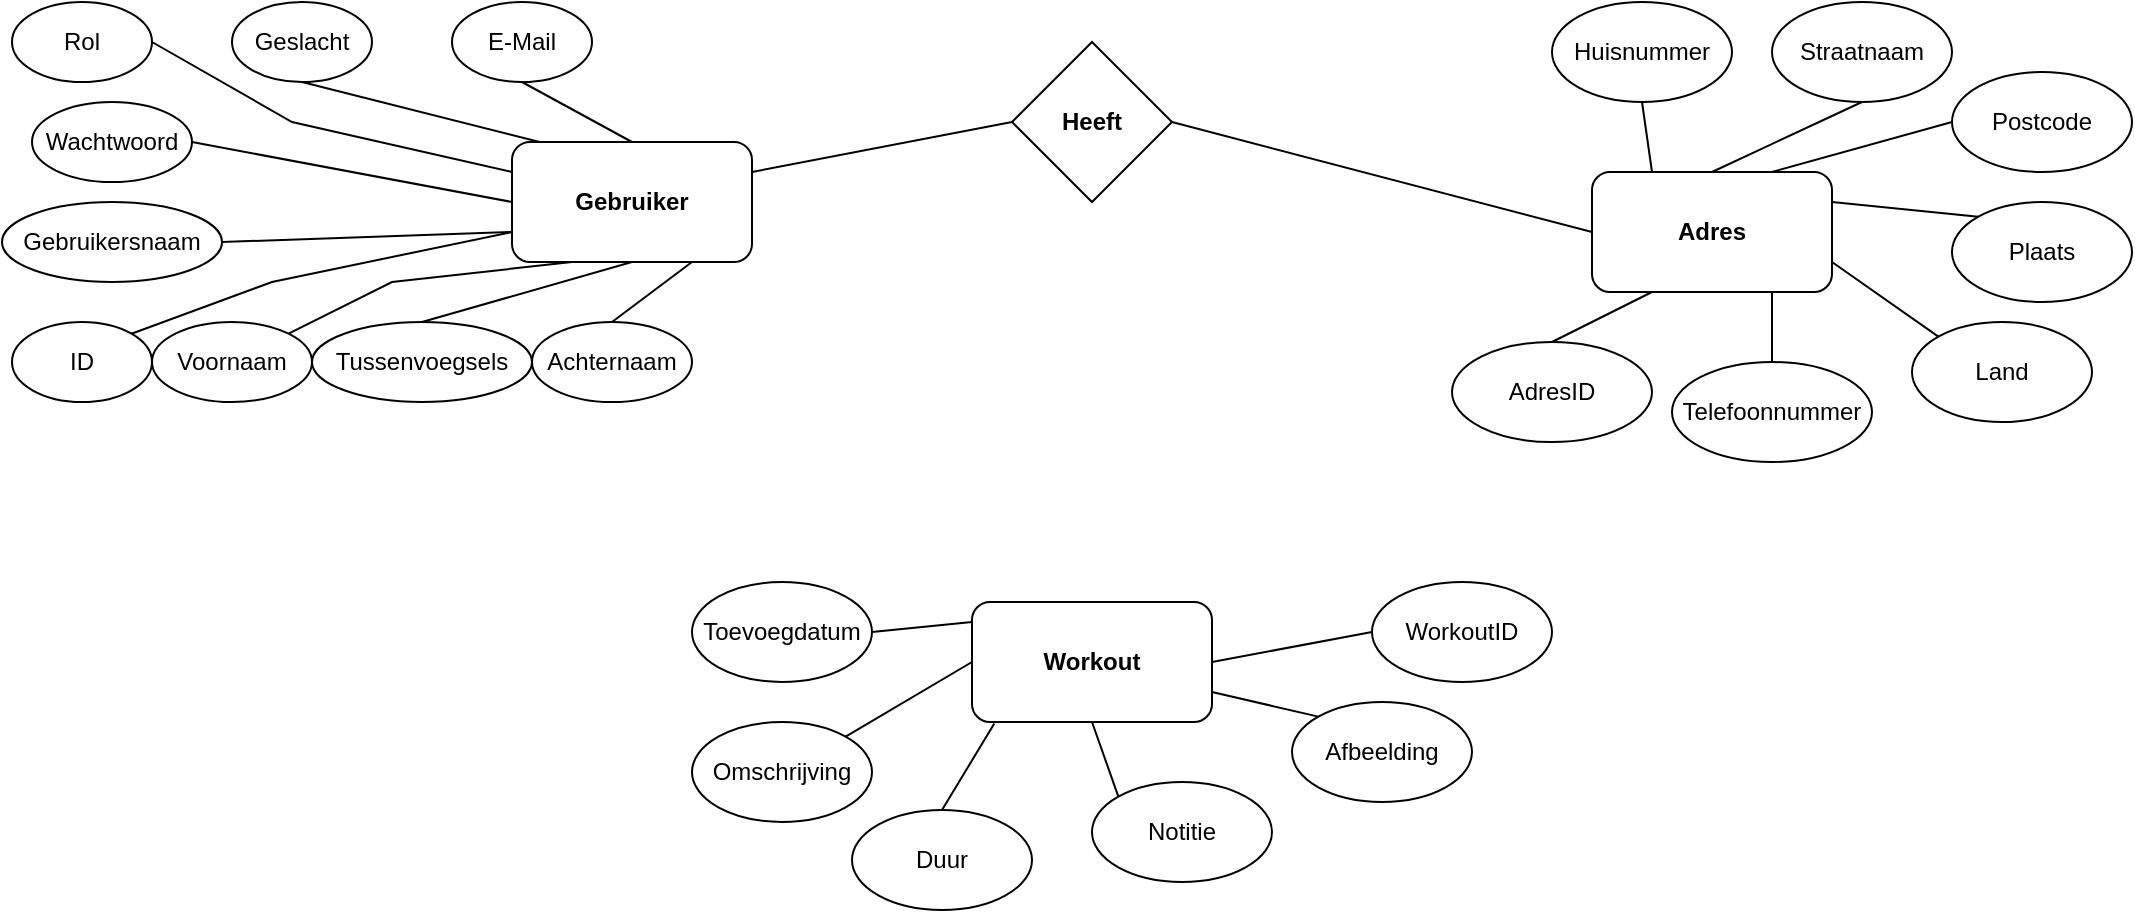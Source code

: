 <mxfile version="22.1.17" type="device">
  <diagram name="Pagina-1" id="g0dOfUUXygPQ9sI4fLri">
    <mxGraphModel dx="1290" dy="522" grid="1" gridSize="10" guides="1" tooltips="1" connect="1" arrows="1" fold="1" page="1" pageScale="1" pageWidth="1169" pageHeight="827" math="0" shadow="0">
      <root>
        <mxCell id="0" />
        <mxCell id="1" parent="0" />
        <mxCell id="Sc3b0XzNrHB7zEq938ID-2" value="ID" style="ellipse;whiteSpace=wrap;html=1;" vertex="1" parent="1">
          <mxGeometry x="10" y="170" width="70" height="40" as="geometry" />
        </mxCell>
        <mxCell id="Sc3b0XzNrHB7zEq938ID-4" value="Geslacht" style="ellipse;whiteSpace=wrap;html=1;" vertex="1" parent="1">
          <mxGeometry x="120" y="10" width="70" height="40" as="geometry" />
        </mxCell>
        <mxCell id="Sc3b0XzNrHB7zEq938ID-5" value="E-Mail" style="ellipse;whiteSpace=wrap;html=1;" vertex="1" parent="1">
          <mxGeometry x="230" y="10" width="70" height="40" as="geometry" />
        </mxCell>
        <mxCell id="Sc3b0XzNrHB7zEq938ID-6" value="Voornaam" style="ellipse;whiteSpace=wrap;html=1;" vertex="1" parent="1">
          <mxGeometry x="80" y="170" width="80" height="40" as="geometry" />
        </mxCell>
        <mxCell id="Sc3b0XzNrHB7zEq938ID-7" value="Tussenvoegsels" style="ellipse;whiteSpace=wrap;html=1;" vertex="1" parent="1">
          <mxGeometry x="160" y="170" width="110" height="40" as="geometry" />
        </mxCell>
        <mxCell id="Sc3b0XzNrHB7zEq938ID-8" value="Gebruikersnaam" style="ellipse;whiteSpace=wrap;html=1;" vertex="1" parent="1">
          <mxGeometry x="5" y="110" width="110" height="40" as="geometry" />
        </mxCell>
        <mxCell id="Sc3b0XzNrHB7zEq938ID-9" value="Achternaam" style="ellipse;whiteSpace=wrap;html=1;" vertex="1" parent="1">
          <mxGeometry x="270" y="170" width="80" height="40" as="geometry" />
        </mxCell>
        <mxCell id="Sc3b0XzNrHB7zEq938ID-10" value="Wachtwoord" style="ellipse;whiteSpace=wrap;html=1;" vertex="1" parent="1">
          <mxGeometry x="20" y="60" width="80" height="40" as="geometry" />
        </mxCell>
        <mxCell id="Sc3b0XzNrHB7zEq938ID-11" value="Rol" style="ellipse;whiteSpace=wrap;html=1;" vertex="1" parent="1">
          <mxGeometry x="10" y="10" width="70" height="40" as="geometry" />
        </mxCell>
        <mxCell id="Sc3b0XzNrHB7zEq938ID-12" value="Adres" style="rounded=1;whiteSpace=wrap;html=1;fontStyle=1" vertex="1" parent="1">
          <mxGeometry x="800" y="95" width="120" height="60" as="geometry" />
        </mxCell>
        <mxCell id="Sc3b0XzNrHB7zEq938ID-13" value="" style="endArrow=none;html=1;rounded=0;entryX=0.5;entryY=1;entryDx=0;entryDy=0;exitX=0.5;exitY=0;exitDx=0;exitDy=0;" edge="1" parent="1" source="Sc3b0XzNrHB7zEq938ID-1" target="Sc3b0XzNrHB7zEq938ID-5">
          <mxGeometry width="50" height="50" relative="1" as="geometry">
            <mxPoint x="560" y="300" as="sourcePoint" />
            <mxPoint x="610" y="250" as="targetPoint" />
          </mxGeometry>
        </mxCell>
        <mxCell id="Sc3b0XzNrHB7zEq938ID-14" value="" style="endArrow=none;html=1;rounded=0;entryX=0.5;entryY=1;entryDx=0;entryDy=0;exitX=0.14;exitY=0.013;exitDx=0;exitDy=0;exitPerimeter=0;" edge="1" parent="1" source="Sc3b0XzNrHB7zEq938ID-1" target="Sc3b0XzNrHB7zEq938ID-4">
          <mxGeometry width="50" height="50" relative="1" as="geometry">
            <mxPoint x="260" y="80" as="sourcePoint" />
            <mxPoint x="275" y="60" as="targetPoint" />
          </mxGeometry>
        </mxCell>
        <mxCell id="Sc3b0XzNrHB7zEq938ID-15" value="" style="endArrow=none;html=1;rounded=0;entryX=1;entryY=0.5;entryDx=0;entryDy=0;exitX=0;exitY=0.25;exitDx=0;exitDy=0;" edge="1" parent="1" source="Sc3b0XzNrHB7zEq938ID-1" target="Sc3b0XzNrHB7zEq938ID-11">
          <mxGeometry width="50" height="50" relative="1" as="geometry">
            <mxPoint x="145" y="100" as="sourcePoint" />
            <mxPoint x="160" y="80" as="targetPoint" />
            <Array as="points">
              <mxPoint x="150" y="70" />
            </Array>
          </mxGeometry>
        </mxCell>
        <mxCell id="Sc3b0XzNrHB7zEq938ID-16" value="" style="endArrow=none;html=1;rounded=0;entryX=1;entryY=0.5;entryDx=0;entryDy=0;exitX=0;exitY=0.5;exitDx=0;exitDy=0;" edge="1" parent="1" source="Sc3b0XzNrHB7zEq938ID-1" target="Sc3b0XzNrHB7zEq938ID-10">
          <mxGeometry width="50" height="50" relative="1" as="geometry">
            <mxPoint x="190" y="100" as="sourcePoint" />
            <mxPoint x="295" y="80" as="targetPoint" />
            <Array as="points" />
          </mxGeometry>
        </mxCell>
        <mxCell id="Sc3b0XzNrHB7zEq938ID-17" value="" style="endArrow=none;html=1;rounded=0;entryX=0;entryY=0.75;entryDx=0;entryDy=0;exitX=1;exitY=0.5;exitDx=0;exitDy=0;" edge="1" parent="1" source="Sc3b0XzNrHB7zEq938ID-8" target="Sc3b0XzNrHB7zEq938ID-1">
          <mxGeometry width="50" height="50" relative="1" as="geometry">
            <mxPoint x="130" y="130" as="sourcePoint" />
            <mxPoint x="145" y="110" as="targetPoint" />
          </mxGeometry>
        </mxCell>
        <mxCell id="Sc3b0XzNrHB7zEq938ID-18" value="" style="endArrow=none;html=1;rounded=0;exitX=1;exitY=0;exitDx=0;exitDy=0;entryX=0;entryY=0.75;entryDx=0;entryDy=0;" edge="1" parent="1" source="Sc3b0XzNrHB7zEq938ID-2" target="Sc3b0XzNrHB7zEq938ID-1">
          <mxGeometry width="50" height="50" relative="1" as="geometry">
            <mxPoint x="130" y="150" as="sourcePoint" />
            <mxPoint x="170" y="140" as="targetPoint" />
            <Array as="points">
              <mxPoint x="140" y="150" />
            </Array>
          </mxGeometry>
        </mxCell>
        <mxCell id="Sc3b0XzNrHB7zEq938ID-19" value="" style="endArrow=none;html=1;rounded=0;entryX=0.25;entryY=1;entryDx=0;entryDy=0;exitX=1;exitY=0;exitDx=0;exitDy=0;" edge="1" parent="1" source="Sc3b0XzNrHB7zEq938ID-6" target="Sc3b0XzNrHB7zEq938ID-1">
          <mxGeometry width="50" height="50" relative="1" as="geometry">
            <mxPoint x="310" y="130" as="sourcePoint" />
            <mxPoint x="325" y="110" as="targetPoint" />
            <Array as="points">
              <mxPoint x="200" y="150" />
            </Array>
          </mxGeometry>
        </mxCell>
        <mxCell id="Sc3b0XzNrHB7zEq938ID-20" value="" style="endArrow=none;html=1;rounded=0;entryX=0.5;entryY=1;entryDx=0;entryDy=0;exitX=0.5;exitY=0;exitDx=0;exitDy=0;" edge="1" parent="1" source="Sc3b0XzNrHB7zEq938ID-7" target="Sc3b0XzNrHB7zEq938ID-1">
          <mxGeometry width="50" height="50" relative="1" as="geometry">
            <mxPoint x="250" y="160" as="sourcePoint" />
            <mxPoint x="265" y="140" as="targetPoint" />
          </mxGeometry>
        </mxCell>
        <mxCell id="Sc3b0XzNrHB7zEq938ID-21" value="" style="endArrow=none;html=1;rounded=0;entryX=0.75;entryY=1;entryDx=0;entryDy=0;exitX=0.5;exitY=0;exitDx=0;exitDy=0;" edge="1" parent="1" source="Sc3b0XzNrHB7zEq938ID-9" target="Sc3b0XzNrHB7zEq938ID-1">
          <mxGeometry width="50" height="50" relative="1" as="geometry">
            <mxPoint x="330" y="150" as="sourcePoint" />
            <mxPoint x="345" y="130" as="targetPoint" />
            <Array as="points" />
          </mxGeometry>
        </mxCell>
        <mxCell id="Sc3b0XzNrHB7zEq938ID-22" value="Postcode" style="ellipse;whiteSpace=wrap;html=1;" vertex="1" parent="1">
          <mxGeometry x="980" y="45" width="90" height="50" as="geometry" />
        </mxCell>
        <mxCell id="Sc3b0XzNrHB7zEq938ID-23" value="Plaats" style="ellipse;whiteSpace=wrap;html=1;" vertex="1" parent="1">
          <mxGeometry x="980" y="110" width="90" height="50" as="geometry" />
        </mxCell>
        <mxCell id="Sc3b0XzNrHB7zEq938ID-24" value="Land" style="ellipse;whiteSpace=wrap;html=1;" vertex="1" parent="1">
          <mxGeometry x="960" y="170" width="90" height="50" as="geometry" />
        </mxCell>
        <mxCell id="Sc3b0XzNrHB7zEq938ID-25" value="Straatnaam" style="ellipse;whiteSpace=wrap;html=1;" vertex="1" parent="1">
          <mxGeometry x="890" y="10" width="90" height="50" as="geometry" />
        </mxCell>
        <mxCell id="Sc3b0XzNrHB7zEq938ID-26" value="Huisnummer" style="ellipse;whiteSpace=wrap;html=1;" vertex="1" parent="1">
          <mxGeometry x="780" y="10" width="90" height="50" as="geometry" />
        </mxCell>
        <mxCell id="Sc3b0XzNrHB7zEq938ID-27" value="Telefoonnummer" style="ellipse;whiteSpace=wrap;html=1;" vertex="1" parent="1">
          <mxGeometry x="840" y="190" width="100" height="50" as="geometry" />
        </mxCell>
        <mxCell id="Sc3b0XzNrHB7zEq938ID-28" value="" style="endArrow=none;html=1;rounded=0;exitX=1;exitY=0.75;exitDx=0;exitDy=0;entryX=0;entryY=0;entryDx=0;entryDy=0;" edge="1" parent="1" source="Sc3b0XzNrHB7zEq938ID-12" target="Sc3b0XzNrHB7zEq938ID-24">
          <mxGeometry width="50" height="50" relative="1" as="geometry">
            <mxPoint x="620" y="311" as="sourcePoint" />
            <mxPoint x="740" y="250" as="targetPoint" />
          </mxGeometry>
        </mxCell>
        <mxCell id="Sc3b0XzNrHB7zEq938ID-29" value="" style="endArrow=none;html=1;rounded=0;exitX=0.25;exitY=0;exitDx=0;exitDy=0;entryX=0.5;entryY=1;entryDx=0;entryDy=0;" edge="1" parent="1" source="Sc3b0XzNrHB7zEq938ID-12" target="Sc3b0XzNrHB7zEq938ID-26">
          <mxGeometry width="50" height="50" relative="1" as="geometry">
            <mxPoint x="490" y="155" as="sourcePoint" />
            <mxPoint x="610" y="94" as="targetPoint" />
          </mxGeometry>
        </mxCell>
        <mxCell id="Sc3b0XzNrHB7zEq938ID-30" value="" style="endArrow=none;html=1;rounded=0;exitX=0.5;exitY=0;exitDx=0;exitDy=0;entryX=0.5;entryY=1;entryDx=0;entryDy=0;" edge="1" parent="1" source="Sc3b0XzNrHB7zEq938ID-12" target="Sc3b0XzNrHB7zEq938ID-25">
          <mxGeometry width="50" height="50" relative="1" as="geometry">
            <mxPoint x="580" y="171" as="sourcePoint" />
            <mxPoint x="700" y="110" as="targetPoint" />
          </mxGeometry>
        </mxCell>
        <mxCell id="Sc3b0XzNrHB7zEq938ID-31" value="" style="endArrow=none;html=1;rounded=0;exitX=1;exitY=0.25;exitDx=0;exitDy=0;entryX=0;entryY=0;entryDx=0;entryDy=0;" edge="1" parent="1" source="Sc3b0XzNrHB7zEq938ID-12" target="Sc3b0XzNrHB7zEq938ID-23">
          <mxGeometry width="50" height="50" relative="1" as="geometry">
            <mxPoint x="440" y="261" as="sourcePoint" />
            <mxPoint x="560" y="200" as="targetPoint" />
          </mxGeometry>
        </mxCell>
        <mxCell id="Sc3b0XzNrHB7zEq938ID-32" value="" style="endArrow=none;html=1;rounded=0;exitX=0.75;exitY=0;exitDx=0;exitDy=0;entryX=0;entryY=0.5;entryDx=0;entryDy=0;" edge="1" parent="1" source="Sc3b0XzNrHB7zEq938ID-12" target="Sc3b0XzNrHB7zEq938ID-22">
          <mxGeometry width="50" height="50" relative="1" as="geometry">
            <mxPoint x="585" y="211" as="sourcePoint" />
            <mxPoint x="705" y="150" as="targetPoint" />
          </mxGeometry>
        </mxCell>
        <mxCell id="Sc3b0XzNrHB7zEq938ID-33" value="" style="endArrow=none;html=1;rounded=0;exitX=0.75;exitY=1;exitDx=0;exitDy=0;entryX=0.5;entryY=0;entryDx=0;entryDy=0;" edge="1" parent="1" source="Sc3b0XzNrHB7zEq938ID-12" target="Sc3b0XzNrHB7zEq938ID-27">
          <mxGeometry width="50" height="50" relative="1" as="geometry">
            <mxPoint x="930" y="150" as="sourcePoint" />
            <mxPoint x="983" y="187" as="targetPoint" />
          </mxGeometry>
        </mxCell>
        <mxCell id="Sc3b0XzNrHB7zEq938ID-34" value="Heeft" style="rhombus;whiteSpace=wrap;html=1;fontStyle=1" vertex="1" parent="1">
          <mxGeometry x="510" y="30" width="80" height="80" as="geometry" />
        </mxCell>
        <mxCell id="Sc3b0XzNrHB7zEq938ID-35" value="" style="endArrow=none;html=1;rounded=0;entryX=0;entryY=0.5;entryDx=0;entryDy=0;exitX=1;exitY=0.25;exitDx=0;exitDy=0;" edge="1" parent="1" source="Sc3b0XzNrHB7zEq938ID-1" target="Sc3b0XzNrHB7zEq938ID-34">
          <mxGeometry width="50" height="50" relative="1" as="geometry">
            <mxPoint x="225" y="180" as="sourcePoint" />
            <mxPoint x="260" y="140" as="targetPoint" />
          </mxGeometry>
        </mxCell>
        <mxCell id="Sc3b0XzNrHB7zEq938ID-36" value="" style="endArrow=none;html=1;rounded=0;entryX=0;entryY=0.5;entryDx=0;entryDy=0;exitX=1;exitY=0.5;exitDx=0;exitDy=0;" edge="1" parent="1" source="Sc3b0XzNrHB7zEq938ID-34" target="Sc3b0XzNrHB7zEq938ID-12">
          <mxGeometry width="50" height="50" relative="1" as="geometry">
            <mxPoint x="320" y="110" as="sourcePoint" />
            <mxPoint x="550" y="160" as="targetPoint" />
          </mxGeometry>
        </mxCell>
        <mxCell id="Sc3b0XzNrHB7zEq938ID-37" value="Workout" style="rounded=1;whiteSpace=wrap;html=1;fontStyle=1" vertex="1" parent="1">
          <mxGeometry x="490" y="310" width="120" height="60" as="geometry" />
        </mxCell>
        <mxCell id="Sc3b0XzNrHB7zEq938ID-38" value="Omschrijving" style="ellipse;whiteSpace=wrap;html=1;" vertex="1" parent="1">
          <mxGeometry x="350" y="370" width="90" height="50" as="geometry" />
        </mxCell>
        <mxCell id="Sc3b0XzNrHB7zEq938ID-39" value="Duur" style="ellipse;whiteSpace=wrap;html=1;" vertex="1" parent="1">
          <mxGeometry x="430" y="414" width="90" height="50" as="geometry" />
        </mxCell>
        <mxCell id="Sc3b0XzNrHB7zEq938ID-40" value="Notitie" style="ellipse;whiteSpace=wrap;html=1;fontStyle=0" vertex="1" parent="1">
          <mxGeometry x="550" y="400" width="90" height="50" as="geometry" />
        </mxCell>
        <mxCell id="Sc3b0XzNrHB7zEq938ID-41" value="Afbeelding" style="ellipse;whiteSpace=wrap;html=1;" vertex="1" parent="1">
          <mxGeometry x="650" y="360" width="90" height="50" as="geometry" />
        </mxCell>
        <mxCell id="Sc3b0XzNrHB7zEq938ID-42" value="Toevoegdatum" style="ellipse;whiteSpace=wrap;html=1;" vertex="1" parent="1">
          <mxGeometry x="350" y="300" width="90" height="50" as="geometry" />
        </mxCell>
        <mxCell id="Sc3b0XzNrHB7zEq938ID-43" value="" style="endArrow=none;html=1;rounded=0;exitX=1;exitY=0.5;exitDx=0;exitDy=0;" edge="1" parent="1" source="Sc3b0XzNrHB7zEq938ID-42">
          <mxGeometry width="50" height="50" relative="1" as="geometry">
            <mxPoint x="280" y="260" as="sourcePoint" />
            <mxPoint x="490" y="320" as="targetPoint" />
          </mxGeometry>
        </mxCell>
        <mxCell id="Sc3b0XzNrHB7zEq938ID-44" value="" style="endArrow=none;html=1;rounded=0;entryX=0.093;entryY=1.013;entryDx=0;entryDy=0;exitX=0.5;exitY=0;exitDx=0;exitDy=0;entryPerimeter=0;" edge="1" parent="1" source="Sc3b0XzNrHB7zEq938ID-39" target="Sc3b0XzNrHB7zEq938ID-37">
          <mxGeometry width="50" height="50" relative="1" as="geometry">
            <mxPoint x="220" y="375" as="sourcePoint" />
            <mxPoint x="280" y="400" as="targetPoint" />
          </mxGeometry>
        </mxCell>
        <mxCell id="Sc3b0XzNrHB7zEq938ID-45" value="" style="endArrow=none;html=1;rounded=0;entryX=0;entryY=0.5;entryDx=0;entryDy=0;exitX=1;exitY=0;exitDx=0;exitDy=0;" edge="1" parent="1" source="Sc3b0XzNrHB7zEq938ID-38" target="Sc3b0XzNrHB7zEq938ID-37">
          <mxGeometry width="50" height="50" relative="1" as="geometry">
            <mxPoint x="220" y="365" as="sourcePoint" />
            <mxPoint x="280" y="390" as="targetPoint" />
          </mxGeometry>
        </mxCell>
        <mxCell id="Sc3b0XzNrHB7zEq938ID-46" value="" style="endArrow=none;html=1;rounded=0;exitX=0;exitY=0;exitDx=0;exitDy=0;entryX=0.5;entryY=1;entryDx=0;entryDy=0;" edge="1" parent="1" source="Sc3b0XzNrHB7zEq938ID-40" target="Sc3b0XzNrHB7zEq938ID-37">
          <mxGeometry width="50" height="50" relative="1" as="geometry">
            <mxPoint x="230" y="375" as="sourcePoint" />
            <mxPoint x="330" y="400" as="targetPoint" />
          </mxGeometry>
        </mxCell>
        <mxCell id="Sc3b0XzNrHB7zEq938ID-47" value="" style="endArrow=none;html=1;rounded=0;entryX=0;entryY=0;entryDx=0;entryDy=0;exitX=1;exitY=0.75;exitDx=0;exitDy=0;" edge="1" parent="1" source="Sc3b0XzNrHB7zEq938ID-37" target="Sc3b0XzNrHB7zEq938ID-41">
          <mxGeometry width="50" height="50" relative="1" as="geometry">
            <mxPoint x="480" y="410" as="sourcePoint" />
            <mxPoint x="540" y="435" as="targetPoint" />
          </mxGeometry>
        </mxCell>
        <mxCell id="Sc3b0XzNrHB7zEq938ID-1" value="Gebruiker" style="rounded=1;whiteSpace=wrap;html=1;fontStyle=1" vertex="1" parent="1">
          <mxGeometry x="260" y="80" width="120" height="60" as="geometry" />
        </mxCell>
        <mxCell id="Sc3b0XzNrHB7zEq938ID-50" value="AdresID" style="ellipse;whiteSpace=wrap;html=1;" vertex="1" parent="1">
          <mxGeometry x="730" y="180" width="100" height="50" as="geometry" />
        </mxCell>
        <mxCell id="Sc3b0XzNrHB7zEq938ID-51" value="" style="endArrow=none;html=1;rounded=0;exitX=0.25;exitY=1;exitDx=0;exitDy=0;entryX=0.5;entryY=0;entryDx=0;entryDy=0;" edge="1" parent="1" source="Sc3b0XzNrHB7zEq938ID-12" target="Sc3b0XzNrHB7zEq938ID-50">
          <mxGeometry width="50" height="50" relative="1" as="geometry">
            <mxPoint x="900" y="165" as="sourcePoint" />
            <mxPoint x="900" y="200" as="targetPoint" />
          </mxGeometry>
        </mxCell>
        <mxCell id="Sc3b0XzNrHB7zEq938ID-52" value="" style="endArrow=none;html=1;rounded=0;entryX=0;entryY=0.5;entryDx=0;entryDy=0;exitX=1;exitY=0.5;exitDx=0;exitDy=0;" edge="1" parent="1" source="Sc3b0XzNrHB7zEq938ID-37" target="Sc3b0XzNrHB7zEq938ID-53">
          <mxGeometry width="50" height="50" relative="1" as="geometry">
            <mxPoint x="550" y="290" as="sourcePoint" />
            <mxPoint x="690" y="290" as="targetPoint" />
          </mxGeometry>
        </mxCell>
        <mxCell id="Sc3b0XzNrHB7zEq938ID-53" value="WorkoutID" style="ellipse;whiteSpace=wrap;html=1;" vertex="1" parent="1">
          <mxGeometry x="690" y="300" width="90" height="50" as="geometry" />
        </mxCell>
      </root>
    </mxGraphModel>
  </diagram>
</mxfile>
